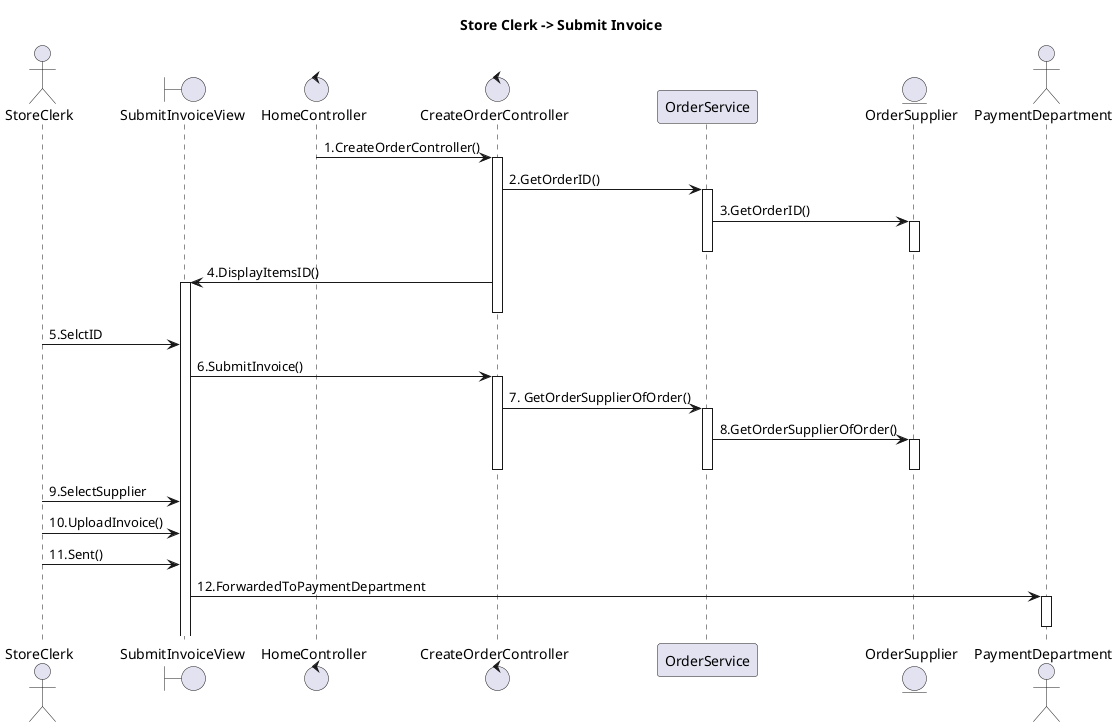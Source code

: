 @startuml
title "Store Clerk -> Submit Invoice"
actor StoreClerk
boundary SubmitInvoiceView
control HomeController
control CreateOrderController
Participant OrderService
entity OrderSupplier
actor PaymentDepartment

HomeController -> CreateOrderController: 1.CreateOrderController()
activate CreateOrderController
CreateOrderController->OrderService: 2.GetOrderID()
activate OrderService
OrderService->OrderSupplier: 3.GetOrderID()
activate OrderSupplier
deactivate OrderSupplier
deactivate OrderService
CreateOrderController->SubmitInvoiceView: 4.DisplayItemsID()
activate SubmitInvoiceView
deactivate CreateOrderController
StoreClerk->SubmitInvoiceView: 5.SelctID
SubmitInvoiceView->CreateOrderController: 6.SubmitInvoice()
activate CreateOrderController
CreateOrderController->OrderService: 7. GetOrderSupplierOfOrder()
activate OrderService
OrderService->OrderSupplier: 8.GetOrderSupplierOfOrder()
activate OrderSupplier
deactivate OrderSupplier
deactivate OrderService
deactivate CreateOrderController
StoreClerk->SubmitInvoiceView: 9.SelectSupplier
StoreClerk->SubmitInvoiceView: 10.UploadInvoice()
StoreClerk->SubmitInvoiceView: 11.Sent()
SubmitInvoiceView->PaymentDepartment: 12.ForwardedToPaymentDepartment
activate PaymentDepartment
deactivate PaymentDepartment


@enduml